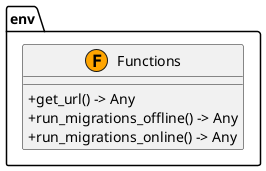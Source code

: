 @startuml
skinparam classAttributeIconSize 0

package "env" {
  class Functions <<(F,orange)>> {
    +get_url() -> Any
    +run_migrations_offline() -> Any
    +run_migrations_online() -> Any
  }
}

' Relationships
@enduml